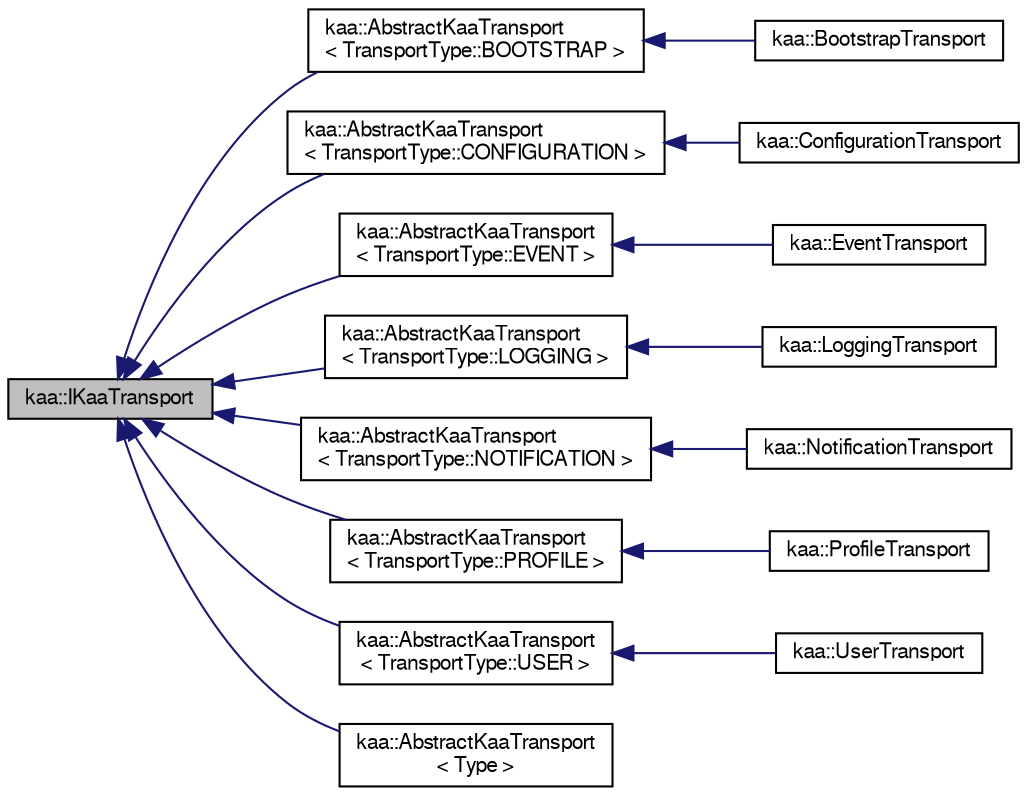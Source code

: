 digraph "kaa::IKaaTransport"
{
  bgcolor="transparent";
  edge [fontname="FreeSans",fontsize="10",labelfontname="FreeSans",labelfontsize="10"];
  node [fontname="FreeSans",fontsize="10",shape=record];
  rankdir="LR";
  Node1 [label="kaa::IKaaTransport",height=0.2,width=0.4,color="black", fillcolor="grey75", style="filled" fontcolor="black"];
  Node1 -> Node2 [dir="back",color="midnightblue",fontsize="10",style="solid",fontname="FreeSans"];
  Node2 [label="kaa::AbstractKaaTransport\l\< TransportType::BOOTSTRAP \>",height=0.2,width=0.4,color="black",URL="$classkaa_1_1AbstractKaaTransport.html"];
  Node2 -> Node3 [dir="back",color="midnightblue",fontsize="10",style="solid",fontname="FreeSans"];
  Node3 [label="kaa::BootstrapTransport",height=0.2,width=0.4,color="black",URL="$classkaa_1_1BootstrapTransport.html"];
  Node1 -> Node4 [dir="back",color="midnightblue",fontsize="10",style="solid",fontname="FreeSans"];
  Node4 [label="kaa::AbstractKaaTransport\l\< TransportType::CONFIGURATION \>",height=0.2,width=0.4,color="black",URL="$classkaa_1_1AbstractKaaTransport.html"];
  Node4 -> Node5 [dir="back",color="midnightblue",fontsize="10",style="solid",fontname="FreeSans"];
  Node5 [label="kaa::ConfigurationTransport",height=0.2,width=0.4,color="black",URL="$classkaa_1_1ConfigurationTransport.html"];
  Node1 -> Node6 [dir="back",color="midnightblue",fontsize="10",style="solid",fontname="FreeSans"];
  Node6 [label="kaa::AbstractKaaTransport\l\< TransportType::EVENT \>",height=0.2,width=0.4,color="black",URL="$classkaa_1_1AbstractKaaTransport.html"];
  Node6 -> Node7 [dir="back",color="midnightblue",fontsize="10",style="solid",fontname="FreeSans"];
  Node7 [label="kaa::EventTransport",height=0.2,width=0.4,color="black",URL="$classkaa_1_1EventTransport.html"];
  Node1 -> Node8 [dir="back",color="midnightblue",fontsize="10",style="solid",fontname="FreeSans"];
  Node8 [label="kaa::AbstractKaaTransport\l\< TransportType::LOGGING \>",height=0.2,width=0.4,color="black",URL="$classkaa_1_1AbstractKaaTransport.html"];
  Node8 -> Node9 [dir="back",color="midnightblue",fontsize="10",style="solid",fontname="FreeSans"];
  Node9 [label="kaa::LoggingTransport",height=0.2,width=0.4,color="black",URL="$classkaa_1_1LoggingTransport.html"];
  Node1 -> Node10 [dir="back",color="midnightblue",fontsize="10",style="solid",fontname="FreeSans"];
  Node10 [label="kaa::AbstractKaaTransport\l\< TransportType::NOTIFICATION \>",height=0.2,width=0.4,color="black",URL="$classkaa_1_1AbstractKaaTransport.html"];
  Node10 -> Node11 [dir="back",color="midnightblue",fontsize="10",style="solid",fontname="FreeSans"];
  Node11 [label="kaa::NotificationTransport",height=0.2,width=0.4,color="black",URL="$classkaa_1_1NotificationTransport.html"];
  Node1 -> Node12 [dir="back",color="midnightblue",fontsize="10",style="solid",fontname="FreeSans"];
  Node12 [label="kaa::AbstractKaaTransport\l\< TransportType::PROFILE \>",height=0.2,width=0.4,color="black",URL="$classkaa_1_1AbstractKaaTransport.html"];
  Node12 -> Node13 [dir="back",color="midnightblue",fontsize="10",style="solid",fontname="FreeSans"];
  Node13 [label="kaa::ProfileTransport",height=0.2,width=0.4,color="black",URL="$classkaa_1_1ProfileTransport.html"];
  Node1 -> Node14 [dir="back",color="midnightblue",fontsize="10",style="solid",fontname="FreeSans"];
  Node14 [label="kaa::AbstractKaaTransport\l\< TransportType::USER \>",height=0.2,width=0.4,color="black",URL="$classkaa_1_1AbstractKaaTransport.html"];
  Node14 -> Node15 [dir="back",color="midnightblue",fontsize="10",style="solid",fontname="FreeSans"];
  Node15 [label="kaa::UserTransport",height=0.2,width=0.4,color="black",URL="$classkaa_1_1UserTransport.html"];
  Node1 -> Node16 [dir="back",color="midnightblue",fontsize="10",style="solid",fontname="FreeSans"];
  Node16 [label="kaa::AbstractKaaTransport\l\< Type \>",height=0.2,width=0.4,color="black",URL="$classkaa_1_1AbstractKaaTransport.html"];
}
